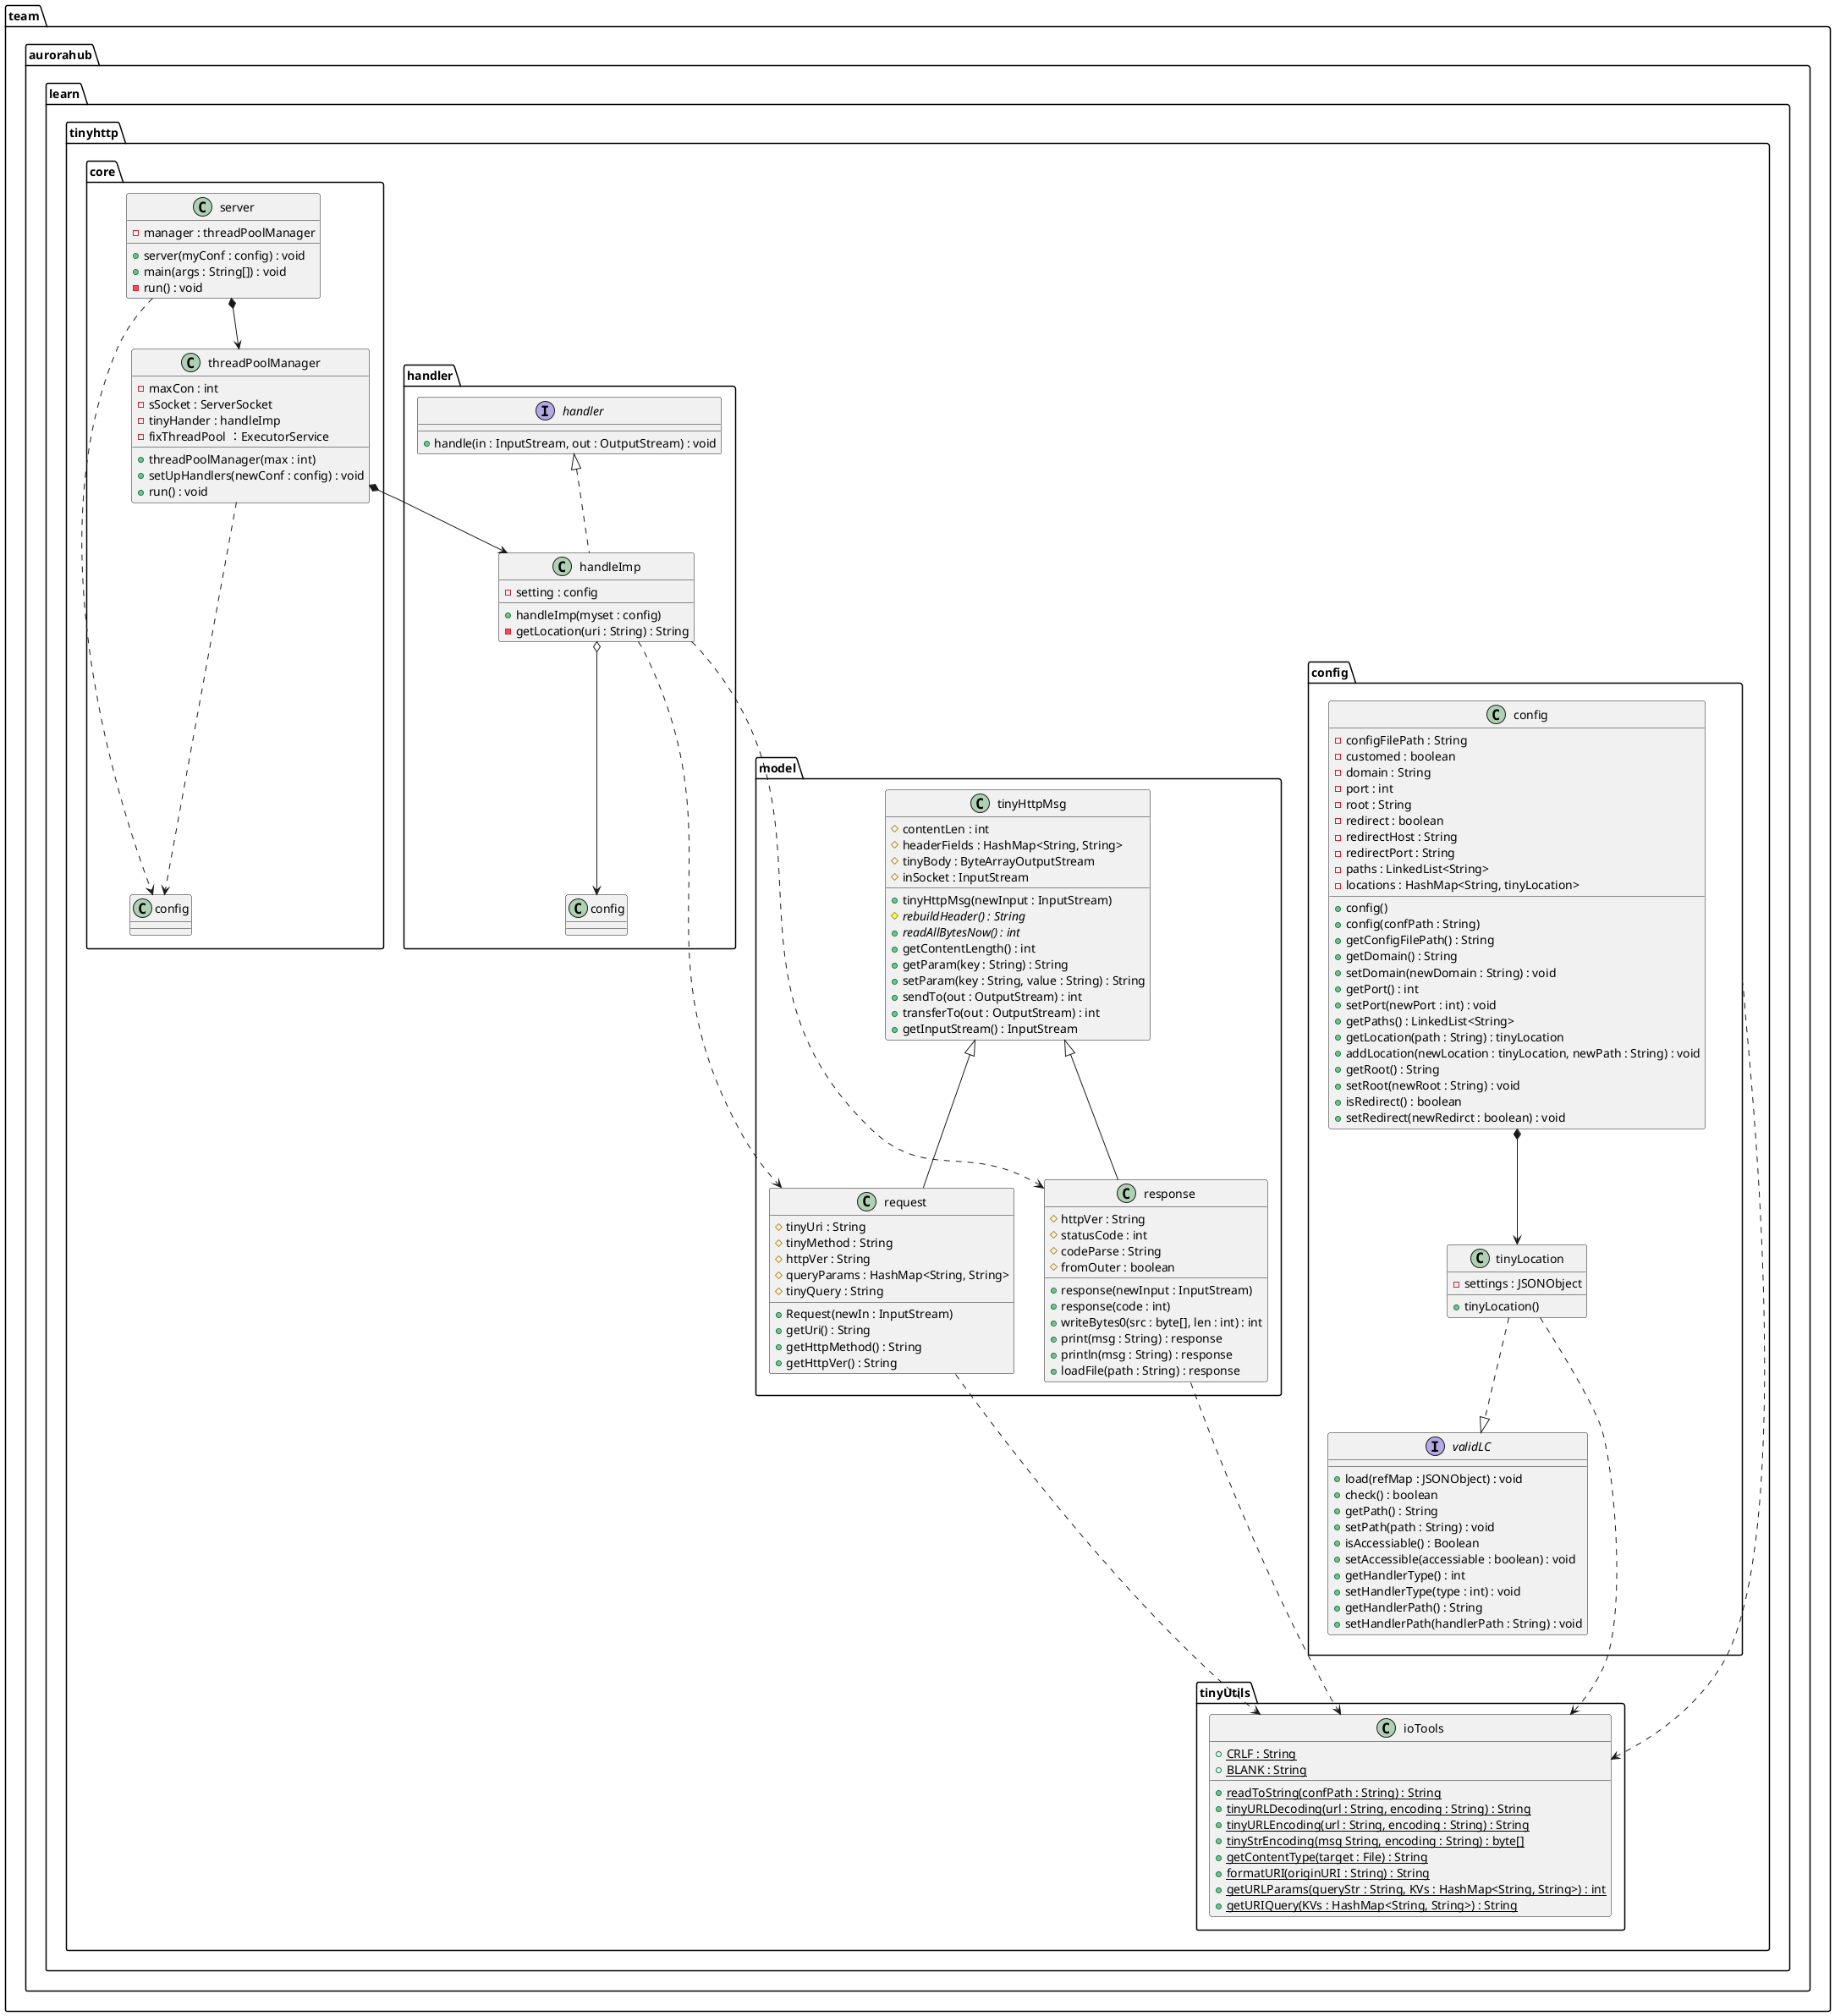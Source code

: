 @startuml tinyhttp
package team.aurorahub.learn.tinyhttp{

    package team.aurorahub.learn.tinyhttp.config{
        interface validLC {
            +load(refMap : JSONObject) : void
            +check() : boolean
            +getPath() : String
            +setPath(path : String) : void
            +isAccessiable() : Boolean
            +setAccessible(accessiable : boolean) : void
            +getHandlerType() : int
            +setHandlerType(type : int) : void
            +getHandlerPath() : String
            +setHandlerPath(handlerPath : String) : void
        }

        class tinyLocation {
            -settings : JSONObject
            +tinyLocation()
        }

        tinyLocation ..|> validLC

        class config{
            -configFilePath : String
            -customed : boolean
            -domain : String
            -port : int
            -root : String
            -redirect : boolean
            -redirectHost : String
            -redirectPort : String
            -paths : LinkedList<String>
            -locations : HashMap<String, tinyLocation>
            +config()
            +config(confPath : String)
            +getConfigFilePath() : String
            +getDomain() : String
            +setDomain(newDomain : String) : void
            +getPort() : int
            +setPort(newPort : int) : void
            +getPaths() : LinkedList<String>
            +getLocation(path : String) : tinyLocation
            +addLocation(newLocation : tinyLocation, newPath : String) : void
            +getRoot() : String
            +setRoot(newRoot : String) : void
            +isRedirect() : boolean
            +setRedirect(newRedirct : boolean) : void
        }

        config *--> tinyLocation
    }

    package team.aurorahub.learn.tinyhttp.model{
        class tinyHttpMsg{
            #contentLen : int
            #headerFields : HashMap<String, String>
            #tinyBody : ByteArrayOutputStream
            #inSocket : InputStream
            +tinyHttpMsg(newInput : InputStream)
            #{abstract}rebuildHeader() : String
            +{abstract}readAllBytesNow() : int
            +getContentLength() : int
            +getParam(key : String) : String
            +setParam(key : String, value : String) : String
            +sendTo(out : OutputStream) : int
            +transferTo(out : OutputStream) : int
            +getInputStream() : InputStream
        }

        class request{
            #tinyUri : String
            #tinyMethod : String
            #httpVer : String
            #queryParams : HashMap<String, String>
            #tinyQuery : String
            +Request(newIn : InputStream)
            +getUri() : String
            +getHttpMethod() : String
            +getHttpVer() : String
        }

        tinyHttpMsg <|-- request

        class response{
            #httpVer : String
            #statusCode : int
            #codeParse : String
            #fromOuter : boolean
            +response(newInput : InputStream)
            +response(code : int)
            +writeBytes0(src : byte[], len : int) : int
            +print(msg : String) : response
            +println(msg : String) : response
            +loadFile(path : String) : response
        }

        tinyHttpMsg <|-- response
    }
    package team.aurorahub.learn.tinyhttp.handler{
        interface handler{
            +handle(in : InputStream, out : OutputStream) : void
        }
        class handleImp{
            -setting : config
            +handleImp(myset : config)
            -getLocation(uri : String) : String
        }

        handler <|.. handleImp
        handleImp o--> config
        handleImp ...> request
        handleImp ...> response
    }

    package team.aurorahub.learn.tinyhttp.core{
        class threadPoolManager{
            -maxCon : int
            -sSocket : ServerSocket
            -tinyHander : handleImp
            -fixThreadPool ：ExecutorService
            +threadPoolManager(max : int)
            +setUpHandlers(newConf : config) : void
            +run() : void
        }
        threadPoolManager ...> config
        threadPoolManager *--> handleImp

        class server{
            -manager : threadPoolManager
            +server(myConf : config) : void
            +main(args : String[]) : void
            -run() : void
        }
        server *--> threadPoolManager
        server ...> config
    }

    package team.aurorahub.learn.tinyhttp.tinyUtils{
        class ioTools{
            +{static}CRLF : String
            +{static}BLANK : String
            +{static}readToString(confPath : String) : String
            +{static}tinyURLDecoding(url : String, encoding : String) : String
            +{static}tinyURLEncoding(url : String, encoding : String) : String
            +{static}tinyStrEncoding(msg String, encoding : String) : byte[]
            +{static}getContentType(target : File) : String
            +{static}formatURI(originURI : String) : String
            +{static}getURLParams(queryStr : String, KVs : HashMap<String, String>) : int
            +{static}getURIQuery(KVs : HashMap<String, String>) : String
        }
    }
    tinyLocation ...> ioTools
    config ...> ioTools
    response ..> ioTools
    request ...> ioTools
}
@enduml